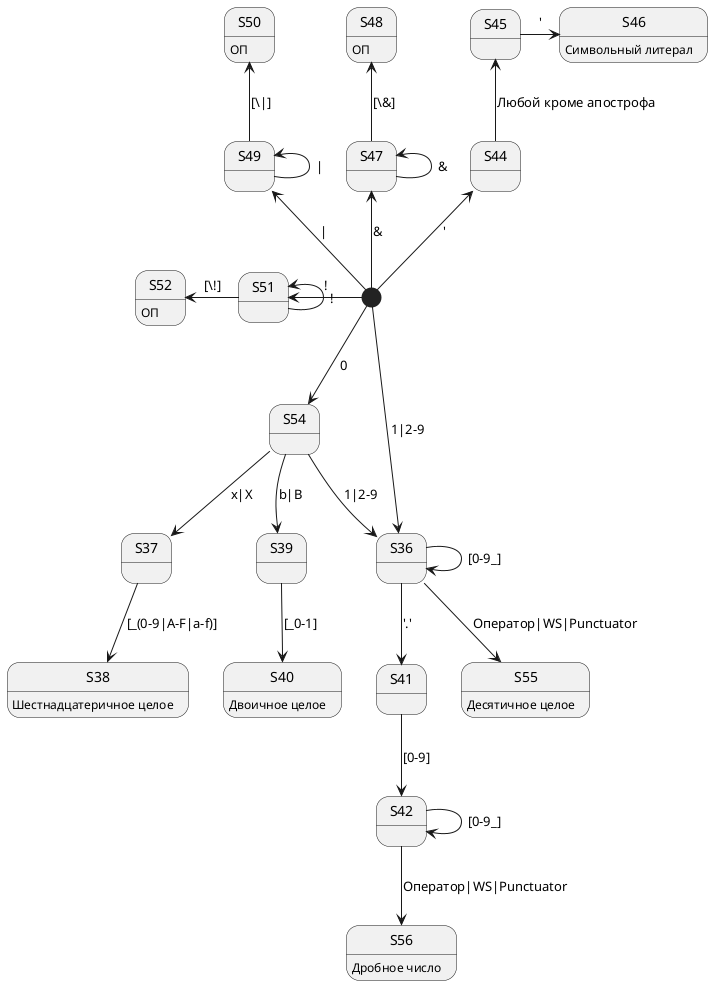 @startuml "sd"

[*] --> S54 : 0
S54 --> S36 : 1|2-9
S54 --> S37 : x|X
S54 --> S39 : b|B

[*] --> S36 : 1|2-9
S36 --> S36 : [0-9_]
S36 --> S41 : '.'
S36 --> S55 : Оператор|WS|Punctuator
S55 : Десятичное целое

S37 --> S38 : [_(0-9|A-F|a-f)]
S38 : Шестнадцатеричное целое

S39 --> S40 : [_0-1]
S40 : Двоичное целое

S41 --> S42 : [0-9]
S42 --> S42 : [0-9_]
S42 --> S56 : Оператор|WS|Punctuator
S56 : Дробное число

[*] -up-> S44 : '
S44 -up-> S45 : Любой кроме апострофа
S45 -right-> S46 : '
S46 : Символьный литерал

[*] -up-> S47 : &
S47 -up-> S47 : &
S47 -up-> S48 : [\&]
S48 : ОП

[*] -up-> S49 : |
S49 -up-> S49 : |
S49 -up-> S50 : [\|]
S50 : ОП

[*] -left-> S51 : !
S51 -up-> S51 : !
S51 -left-> S52 : [\!]
S52 : ОП

@enduml